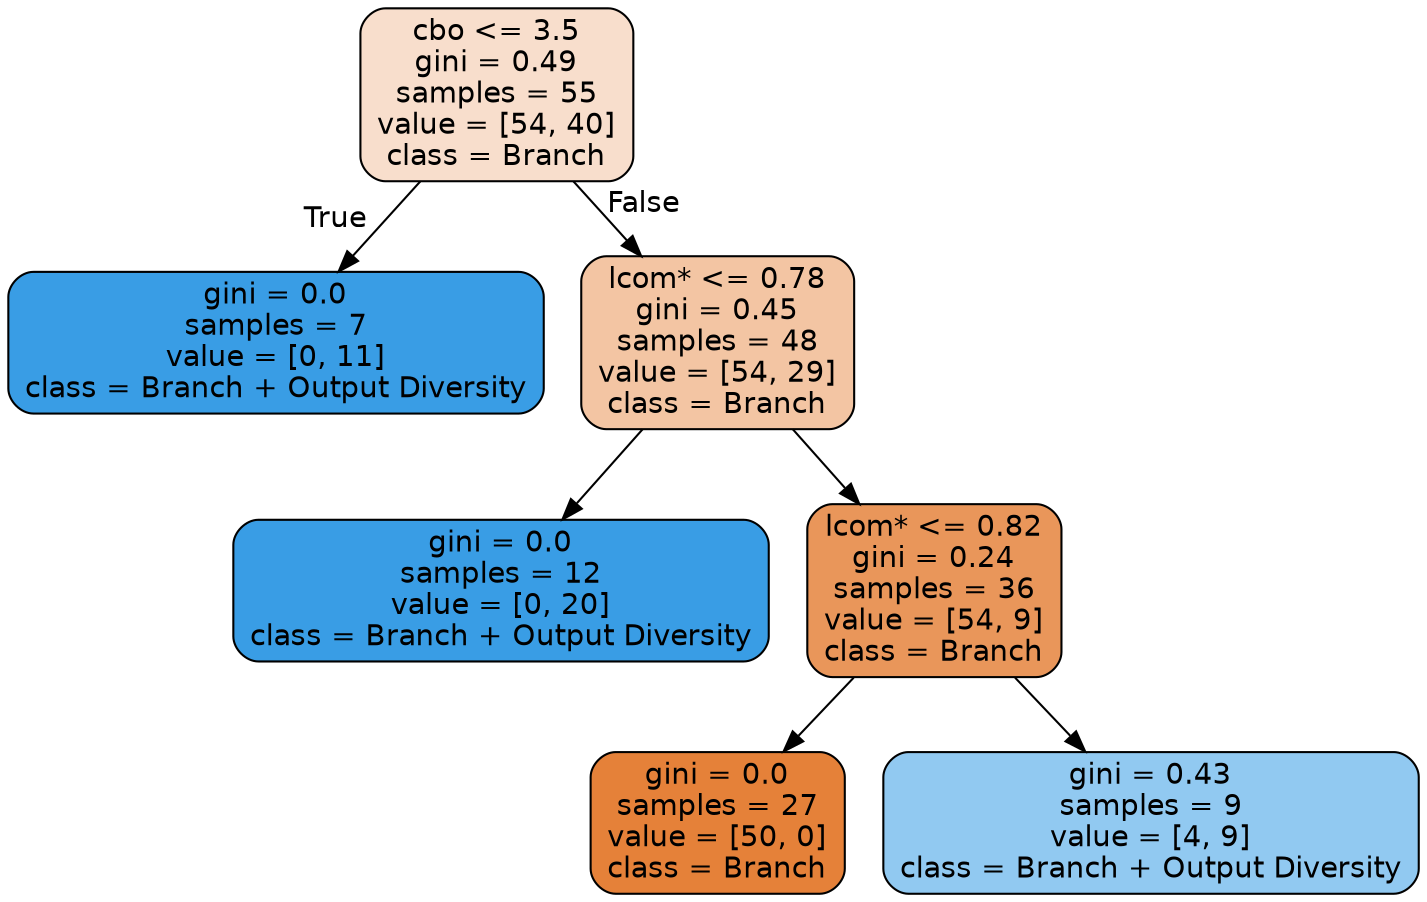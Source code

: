 digraph Tree {
node [shape=box, style="filled, rounded", color="black", fontname="helvetica"] ;
edge [fontname="helvetica"] ;
0 [label="cbo <= 3.5\ngini = 0.49\nsamples = 55\nvalue = [54, 40]\nclass = Branch", fillcolor="#f8decc"] ;
1 [label="gini = 0.0\nsamples = 7\nvalue = [0, 11]\nclass = Branch + Output Diversity", fillcolor="#399de5"] ;
0 -> 1 [labeldistance=2.5, labelangle=45, headlabel="True"] ;
2 [label="lcom* <= 0.78\ngini = 0.45\nsamples = 48\nvalue = [54, 29]\nclass = Branch", fillcolor="#f3c5a3"] ;
0 -> 2 [labeldistance=2.5, labelangle=-45, headlabel="False"] ;
3 [label="gini = 0.0\nsamples = 12\nvalue = [0, 20]\nclass = Branch + Output Diversity", fillcolor="#399de5"] ;
2 -> 3 ;
4 [label="lcom* <= 0.82\ngini = 0.24\nsamples = 36\nvalue = [54, 9]\nclass = Branch", fillcolor="#e9965a"] ;
2 -> 4 ;
5 [label="gini = 0.0\nsamples = 27\nvalue = [50, 0]\nclass = Branch", fillcolor="#e58139"] ;
4 -> 5 ;
6 [label="gini = 0.43\nsamples = 9\nvalue = [4, 9]\nclass = Branch + Output Diversity", fillcolor="#91c9f1"] ;
4 -> 6 ;
}